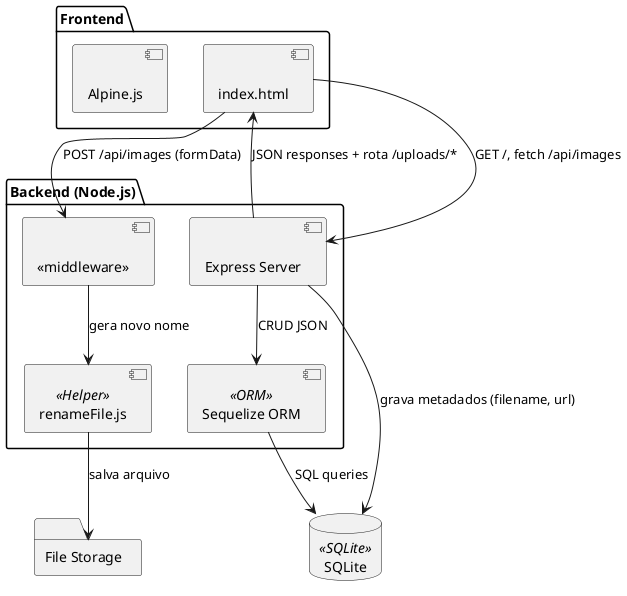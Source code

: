 @startuml
!define NodeJS<<node.js>>
!define HTML5<<html5>>
!define AlpineJS<<javascript>>
!define PostgreSQL<<postgresql>>
!define Multer<<middleware>>

package "Frontend" {
  [index.html] <<HTML5>>
  [Alpine.js]    <<AlpineJS>>
}

package "Backend (Node.js)" {
  [Express Server] <<NodeJS>>
  [Multer]         <<Multer>>
  [renameFile.js]  <<Helper>>
  [Sequelize ORM]  <<ORM>>
}

database "SQLite" as DB <<SQLite>>
folder "File Storage" as FS

' Fluxos principais
[index.html] --> [Express Server]        : GET /, fetch /api/images
[Express Server] --> [Sequelize ORM]      : CRUD JSON
[Sequelize ORM] --> DB                    : SQL queries
[index.html] --> [Multer]                 : POST /api/images (formData)
[Multer] --> [renameFile.js]              : gera novo nome
[renameFile.js] --> FS                    : salva arquivo
[Express Server] --> DB                   : grava metadados (filename, url)
[index.html] <-- [Express Server]         : JSON responses + rota /uploads/*
@enduml

